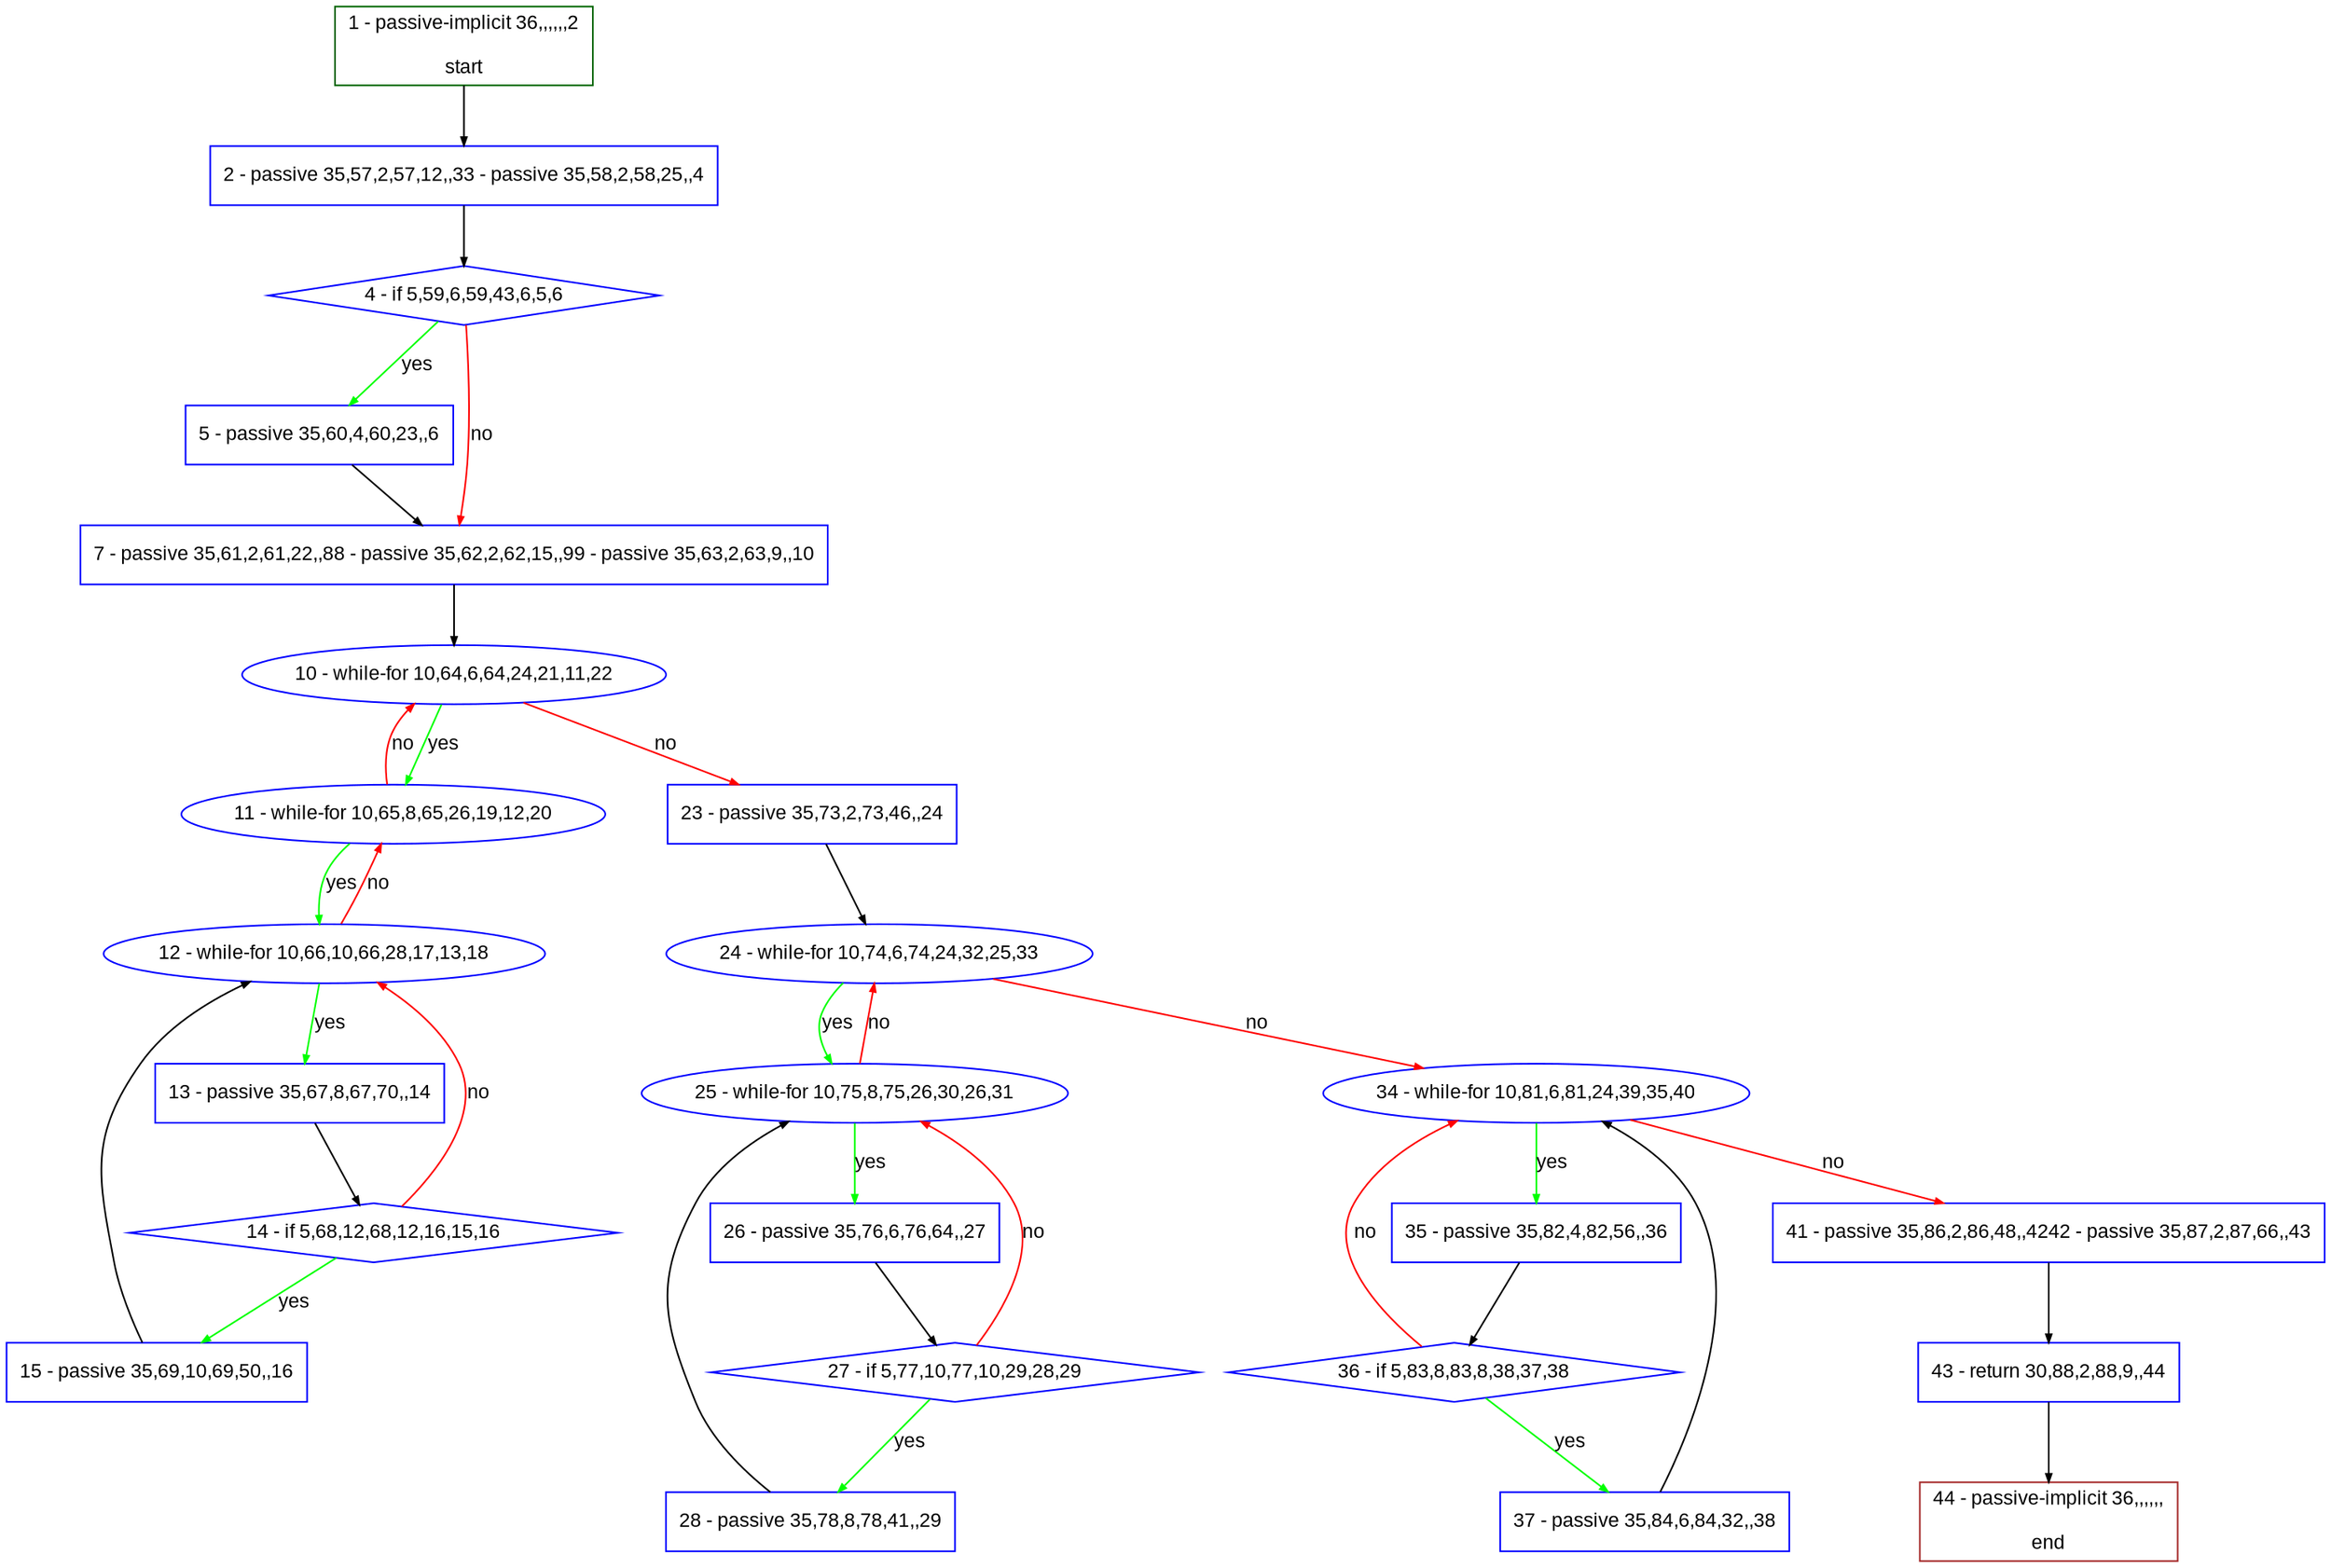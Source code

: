 digraph "" {
  graph [pack="true", label="", fontsize="12", packmode="clust", fontname="Arial", fillcolor="#FFFFCC", bgcolor="white", style="rounded,filled", compound="true"];
  node [node_initialized="no", label="", color="grey", fontsize="12", fillcolor="white", fontname="Arial", style="filled", shape="rectangle", compound="true", fixedsize="false"];
  edge [fontcolor="black", arrowhead="normal", arrowtail="none", arrowsize="0.5", ltail="", label="", color="black", fontsize="12", lhead="", fontname="Arial", dir="forward", compound="true"];
  __N1 [label="2 - passive 35,57,2,57,12,,33 - passive 35,58,2,58,25,,4", color="#0000ff", fillcolor="#ffffff", style="filled", shape="box"];
  __N2 [label="1 - passive-implicit 36,,,,,,2\n\nstart", color="#006400", fillcolor="#ffffff", style="filled", shape="box"];
  __N3 [label="4 - if 5,59,6,59,43,6,5,6", color="#0000ff", fillcolor="#ffffff", style="filled", shape="diamond"];
  __N4 [label="5 - passive 35,60,4,60,23,,6", color="#0000ff", fillcolor="#ffffff", style="filled", shape="box"];
  __N5 [label="7 - passive 35,61,2,61,22,,88 - passive 35,62,2,62,15,,99 - passive 35,63,2,63,9,,10", color="#0000ff", fillcolor="#ffffff", style="filled", shape="box"];
  __N6 [label="10 - while-for 10,64,6,64,24,21,11,22", color="#0000ff", fillcolor="#ffffff", style="filled", shape="oval"];
  __N7 [label="11 - while-for 10,65,8,65,26,19,12,20", color="#0000ff", fillcolor="#ffffff", style="filled", shape="oval"];
  __N8 [label="23 - passive 35,73,2,73,46,,24", color="#0000ff", fillcolor="#ffffff", style="filled", shape="box"];
  __N9 [label="12 - while-for 10,66,10,66,28,17,13,18", color="#0000ff", fillcolor="#ffffff", style="filled", shape="oval"];
  __N10 [label="13 - passive 35,67,8,67,70,,14", color="#0000ff", fillcolor="#ffffff", style="filled", shape="box"];
  __N11 [label="14 - if 5,68,12,68,12,16,15,16", color="#0000ff", fillcolor="#ffffff", style="filled", shape="diamond"];
  __N12 [label="15 - passive 35,69,10,69,50,,16", color="#0000ff", fillcolor="#ffffff", style="filled", shape="box"];
  __N13 [label="24 - while-for 10,74,6,74,24,32,25,33", color="#0000ff", fillcolor="#ffffff", style="filled", shape="oval"];
  __N14 [label="25 - while-for 10,75,8,75,26,30,26,31", color="#0000ff", fillcolor="#ffffff", style="filled", shape="oval"];
  __N15 [label="34 - while-for 10,81,6,81,24,39,35,40", color="#0000ff", fillcolor="#ffffff", style="filled", shape="oval"];
  __N16 [label="26 - passive 35,76,6,76,64,,27", color="#0000ff", fillcolor="#ffffff", style="filled", shape="box"];
  __N17 [label="27 - if 5,77,10,77,10,29,28,29", color="#0000ff", fillcolor="#ffffff", style="filled", shape="diamond"];
  __N18 [label="28 - passive 35,78,8,78,41,,29", color="#0000ff", fillcolor="#ffffff", style="filled", shape="box"];
  __N19 [label="35 - passive 35,82,4,82,56,,36", color="#0000ff", fillcolor="#ffffff", style="filled", shape="box"];
  __N20 [label="41 - passive 35,86,2,86,48,,4242 - passive 35,87,2,87,66,,43", color="#0000ff", fillcolor="#ffffff", style="filled", shape="box"];
  __N21 [label="36 - if 5,83,8,83,8,38,37,38", color="#0000ff", fillcolor="#ffffff", style="filled", shape="diamond"];
  __N22 [label="37 - passive 35,84,6,84,32,,38", color="#0000ff", fillcolor="#ffffff", style="filled", shape="box"];
  __N23 [label="43 - return 30,88,2,88,9,,44", color="#0000ff", fillcolor="#ffffff", style="filled", shape="box"];
  __N24 [label="44 - passive-implicit 36,,,,,,\n\nend", color="#a52a2a", fillcolor="#ffffff", style="filled", shape="box"];
  __N2 -> __N1 [arrowhead="normal", arrowtail="none", color="#000000", label="", dir="forward"];
  __N1 -> __N3 [arrowhead="normal", arrowtail="none", color="#000000", label="", dir="forward"];
  __N3 -> __N4 [arrowhead="normal", arrowtail="none", color="#00ff00", label="yes", dir="forward"];
  __N3 -> __N5 [arrowhead="normal", arrowtail="none", color="#ff0000", label="no", dir="forward"];
  __N4 -> __N5 [arrowhead="normal", arrowtail="none", color="#000000", label="", dir="forward"];
  __N5 -> __N6 [arrowhead="normal", arrowtail="none", color="#000000", label="", dir="forward"];
  __N6 -> __N7 [arrowhead="normal", arrowtail="none", color="#00ff00", label="yes", dir="forward"];
  __N7 -> __N6 [arrowhead="normal", arrowtail="none", color="#ff0000", label="no", dir="forward"];
  __N6 -> __N8 [arrowhead="normal", arrowtail="none", color="#ff0000", label="no", dir="forward"];
  __N7 -> __N9 [arrowhead="normal", arrowtail="none", color="#00ff00", label="yes", dir="forward"];
  __N9 -> __N7 [arrowhead="normal", arrowtail="none", color="#ff0000", label="no", dir="forward"];
  __N9 -> __N10 [arrowhead="normal", arrowtail="none", color="#00ff00", label="yes", dir="forward"];
  __N10 -> __N11 [arrowhead="normal", arrowtail="none", color="#000000", label="", dir="forward"];
  __N11 -> __N9 [arrowhead="normal", arrowtail="none", color="#ff0000", label="no", dir="forward"];
  __N11 -> __N12 [arrowhead="normal", arrowtail="none", color="#00ff00", label="yes", dir="forward"];
  __N12 -> __N9 [arrowhead="normal", arrowtail="none", color="#000000", label="", dir="forward"];
  __N8 -> __N13 [arrowhead="normal", arrowtail="none", color="#000000", label="", dir="forward"];
  __N13 -> __N14 [arrowhead="normal", arrowtail="none", color="#00ff00", label="yes", dir="forward"];
  __N14 -> __N13 [arrowhead="normal", arrowtail="none", color="#ff0000", label="no", dir="forward"];
  __N13 -> __N15 [arrowhead="normal", arrowtail="none", color="#ff0000", label="no", dir="forward"];
  __N14 -> __N16 [arrowhead="normal", arrowtail="none", color="#00ff00", label="yes", dir="forward"];
  __N16 -> __N17 [arrowhead="normal", arrowtail="none", color="#000000", label="", dir="forward"];
  __N17 -> __N14 [arrowhead="normal", arrowtail="none", color="#ff0000", label="no", dir="forward"];
  __N17 -> __N18 [arrowhead="normal", arrowtail="none", color="#00ff00", label="yes", dir="forward"];
  __N18 -> __N14 [arrowhead="normal", arrowtail="none", color="#000000", label="", dir="forward"];
  __N15 -> __N19 [arrowhead="normal", arrowtail="none", color="#00ff00", label="yes", dir="forward"];
  __N15 -> __N20 [arrowhead="normal", arrowtail="none", color="#ff0000", label="no", dir="forward"];
  __N19 -> __N21 [arrowhead="normal", arrowtail="none", color="#000000", label="", dir="forward"];
  __N21 -> __N15 [arrowhead="normal", arrowtail="none", color="#ff0000", label="no", dir="forward"];
  __N21 -> __N22 [arrowhead="normal", arrowtail="none", color="#00ff00", label="yes", dir="forward"];
  __N22 -> __N15 [arrowhead="normal", arrowtail="none", color="#000000", label="", dir="forward"];
  __N20 -> __N23 [arrowhead="normal", arrowtail="none", color="#000000", label="", dir="forward"];
  __N23 -> __N24 [arrowhead="normal", arrowtail="none", color="#000000", label="", dir="forward"];
}
